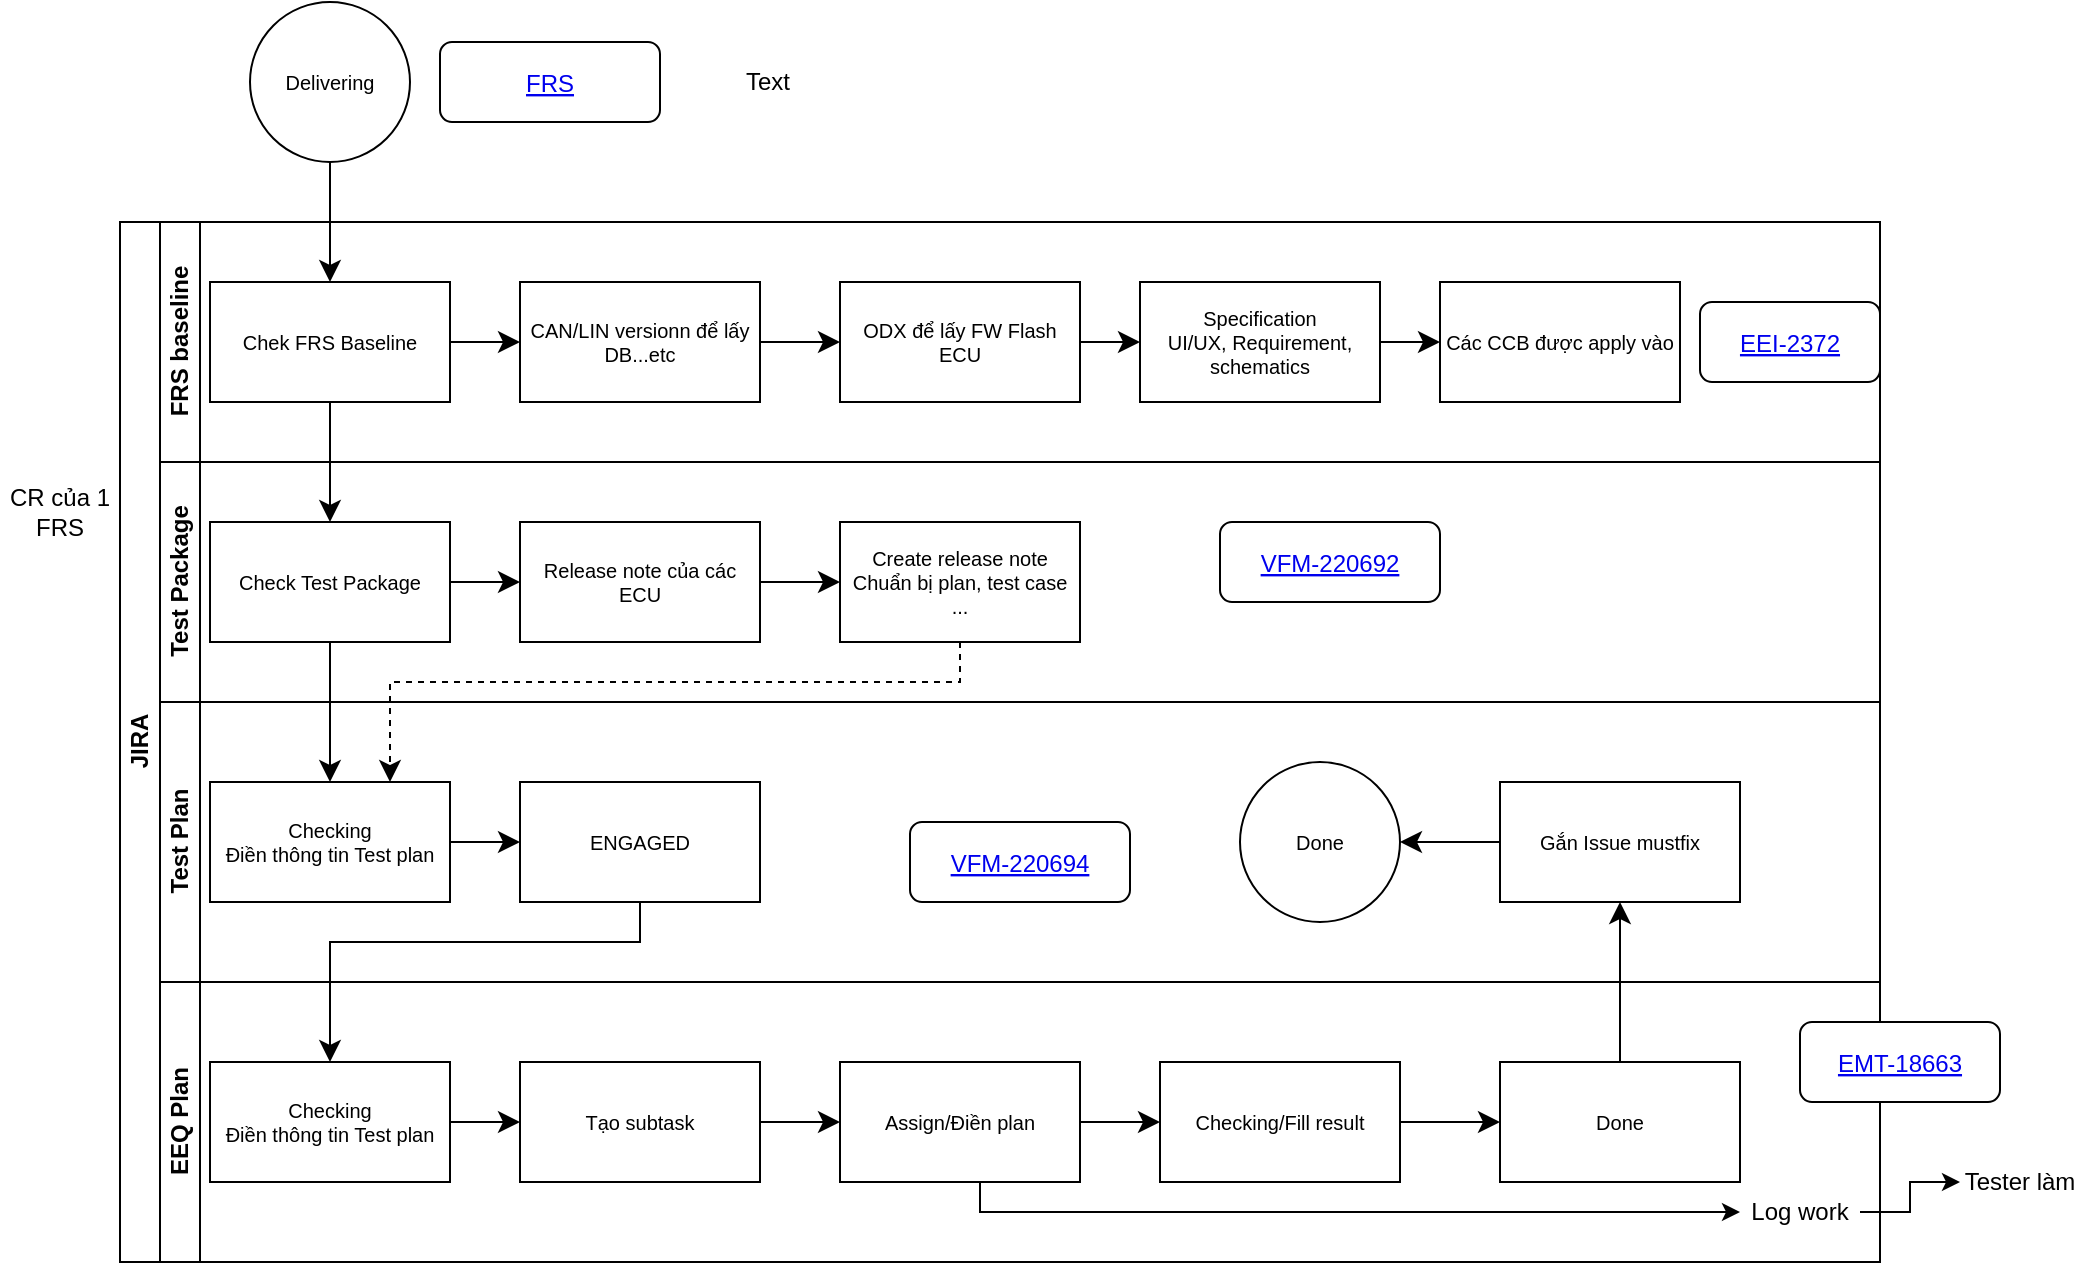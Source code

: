 <mxfile version="24.6.1" type="github">
  <diagram id="prtHgNgQTEPvFCAcTncT" name="Page-1">
    <mxGraphModel dx="1195" dy="650" grid="1" gridSize="10" guides="1" tooltips="1" connect="1" arrows="1" fold="1" page="1" pageScale="1" pageWidth="827" pageHeight="1169" math="0" shadow="0">
      <root>
        <mxCell id="0" />
        <mxCell id="1" parent="0" />
        <mxCell id="dNxyNK7c78bLwvsdeMH5-19" value="JIRA" style="swimlane;html=1;childLayout=stackLayout;resizeParent=1;resizeParentMax=0;horizontal=0;startSize=20;horizontalStack=0;" parent="1" vertex="1">
          <mxGeometry x="120" y="120" width="880" height="520" as="geometry">
            <mxRectangle x="120" y="120" width="40" height="50" as="alternateBounds" />
          </mxGeometry>
        </mxCell>
        <mxCell id="dNxyNK7c78bLwvsdeMH5-20" value="FRS baseline" style="swimlane;html=1;startSize=20;horizontal=0;" parent="dNxyNK7c78bLwvsdeMH5-19" vertex="1">
          <mxGeometry x="20" width="860" height="120" as="geometry" />
        </mxCell>
        <mxCell id="qIckF98StNaj-yUu7WlP-11" value="" style="edgeStyle=none;curved=1;rounded=0;orthogonalLoop=1;jettySize=auto;html=1;fontSize=12;startSize=8;endSize=8;" parent="dNxyNK7c78bLwvsdeMH5-20" source="qIckF98StNaj-yUu7WlP-8" target="qIckF98StNaj-yUu7WlP-10" edge="1">
          <mxGeometry relative="1" as="geometry" />
        </mxCell>
        <mxCell id="qIckF98StNaj-yUu7WlP-8" value="&lt;span style=&quot;font-size: 10px;&quot;&gt;Chek FRS Baseline&lt;/span&gt;" style="whiteSpace=wrap;html=1;fontSize=10;" parent="dNxyNK7c78bLwvsdeMH5-20" vertex="1">
          <mxGeometry x="25" y="30" width="120" height="60" as="geometry" />
        </mxCell>
        <mxCell id="qIckF98StNaj-yUu7WlP-13" value="" style="edgeStyle=none;curved=1;rounded=0;orthogonalLoop=1;jettySize=auto;html=1;fontSize=12;startSize=8;endSize=8;" parent="dNxyNK7c78bLwvsdeMH5-20" source="qIckF98StNaj-yUu7WlP-10" target="qIckF98StNaj-yUu7WlP-12" edge="1">
          <mxGeometry relative="1" as="geometry" />
        </mxCell>
        <mxCell id="qIckF98StNaj-yUu7WlP-10" value="&lt;span style=&quot;font-size: 10px;&quot;&gt;CAN/LIN versionn để lấy DB...etc&lt;/span&gt;" style="whiteSpace=wrap;html=1;fontSize=10;" parent="dNxyNK7c78bLwvsdeMH5-20" vertex="1">
          <mxGeometry x="180" y="30" width="120" height="60" as="geometry" />
        </mxCell>
        <mxCell id="qIckF98StNaj-yUu7WlP-12" value="&lt;font style=&quot;font-size: 10px;&quot;&gt;ODX để lấy FW Flash ECU&lt;/font&gt;" style="whiteSpace=wrap;html=1;fontSize=10;" parent="dNxyNK7c78bLwvsdeMH5-20" vertex="1">
          <mxGeometry x="340" y="30" width="120" height="60" as="geometry" />
        </mxCell>
        <mxCell id="qIckF98StNaj-yUu7WlP-14" value="Specification&lt;div&gt;UI/UX, Requirement, schematics&lt;/div&gt;" style="whiteSpace=wrap;html=1;fontSize=10;" parent="dNxyNK7c78bLwvsdeMH5-20" vertex="1">
          <mxGeometry x="490" y="30" width="120" height="60" as="geometry" />
        </mxCell>
        <mxCell id="qIckF98StNaj-yUu7WlP-15" value="" style="edgeStyle=none;curved=1;rounded=0;orthogonalLoop=1;jettySize=auto;html=1;fontSize=12;startSize=8;endSize=8;" parent="dNxyNK7c78bLwvsdeMH5-20" source="qIckF98StNaj-yUu7WlP-12" target="qIckF98StNaj-yUu7WlP-14" edge="1">
          <mxGeometry relative="1" as="geometry" />
        </mxCell>
        <UserObject label="EEI-2372" link="https://tms.vinfast.vn/browse/EEI-2372" id="ztss_zcHzE37luHq0jF5-2">
          <mxCell style="fontColor=#0000EE;fontStyle=4;rounded=1;overflow=hidden;spacing=10;" parent="dNxyNK7c78bLwvsdeMH5-20" vertex="1">
            <mxGeometry x="770" y="40" width="90" height="40" as="geometry" />
          </mxCell>
        </UserObject>
        <mxCell id="dNxyNK7c78bLwvsdeMH5-21" value="Test Package" style="swimlane;html=1;startSize=20;horizontal=0;" parent="dNxyNK7c78bLwvsdeMH5-19" vertex="1">
          <mxGeometry x="20" y="120" width="860" height="120" as="geometry" />
        </mxCell>
        <mxCell id="qIckF98StNaj-yUu7WlP-23" value="" style="edgeStyle=none;curved=1;rounded=0;orthogonalLoop=1;jettySize=auto;html=1;fontSize=12;startSize=8;endSize=8;" parent="dNxyNK7c78bLwvsdeMH5-21" source="qIckF98StNaj-yUu7WlP-20" target="qIckF98StNaj-yUu7WlP-22" edge="1">
          <mxGeometry relative="1" as="geometry" />
        </mxCell>
        <mxCell id="qIckF98StNaj-yUu7WlP-20" value="&lt;span style=&quot;font-size: 10px;&quot;&gt;Check Test Package&lt;/span&gt;" style="whiteSpace=wrap;html=1;fontSize=10;" parent="dNxyNK7c78bLwvsdeMH5-21" vertex="1">
          <mxGeometry x="25" y="30" width="120" height="60" as="geometry" />
        </mxCell>
        <mxCell id="qIckF98StNaj-yUu7WlP-25" value="" style="edgeStyle=none;curved=1;rounded=0;orthogonalLoop=1;jettySize=auto;html=1;fontSize=12;startSize=8;endSize=8;" parent="dNxyNK7c78bLwvsdeMH5-21" source="qIckF98StNaj-yUu7WlP-22" target="qIckF98StNaj-yUu7WlP-24" edge="1">
          <mxGeometry relative="1" as="geometry" />
        </mxCell>
        <mxCell id="qIckF98StNaj-yUu7WlP-22" value="&lt;span style=&quot;font-size: 10px;&quot;&gt;Release note của các ECU&lt;/span&gt;" style="whiteSpace=wrap;html=1;fontSize=10;" parent="dNxyNK7c78bLwvsdeMH5-21" vertex="1">
          <mxGeometry x="180" y="30" width="120" height="60" as="geometry" />
        </mxCell>
        <mxCell id="qIckF98StNaj-yUu7WlP-24" value="Create release note&lt;div&gt;Chuẩn bị plan, test case ...&lt;/div&gt;" style="whiteSpace=wrap;html=1;fontSize=10;" parent="dNxyNK7c78bLwvsdeMH5-21" vertex="1">
          <mxGeometry x="340" y="30" width="120" height="60" as="geometry" />
        </mxCell>
        <UserObject label="VFM-220692" link="https://tms.vinfast.vn/browse/VFM-220692" id="ztss_zcHzE37luHq0jF5-3">
          <mxCell style="fontColor=#0000EE;fontStyle=4;rounded=1;overflow=hidden;spacing=10;" parent="dNxyNK7c78bLwvsdeMH5-21" vertex="1">
            <mxGeometry x="530" y="30" width="110" height="40" as="geometry" />
          </mxCell>
        </UserObject>
        <mxCell id="qIckF98StNaj-yUu7WlP-21" value="" style="edgeStyle=none;curved=1;rounded=0;orthogonalLoop=1;jettySize=auto;html=1;fontSize=12;startSize=8;endSize=8;" parent="dNxyNK7c78bLwvsdeMH5-19" source="qIckF98StNaj-yUu7WlP-8" target="qIckF98StNaj-yUu7WlP-20" edge="1">
          <mxGeometry relative="1" as="geometry" />
        </mxCell>
        <mxCell id="qIckF98StNaj-yUu7WlP-27" value="" style="edgeStyle=none;curved=1;rounded=0;orthogonalLoop=1;jettySize=auto;html=1;fontSize=12;startSize=8;endSize=8;" parent="dNxyNK7c78bLwvsdeMH5-19" source="qIckF98StNaj-yUu7WlP-20" target="qIckF98StNaj-yUu7WlP-26" edge="1">
          <mxGeometry relative="1" as="geometry" />
        </mxCell>
        <mxCell id="qIckF98StNaj-yUu7WlP-30" value="" style="endArrow=classic;html=1;rounded=0;fontSize=12;startSize=8;endSize=8;entryX=0.75;entryY=0;entryDx=0;entryDy=0;exitX=0.5;exitY=1;exitDx=0;exitDy=0;edgeStyle=orthogonalEdgeStyle;dashed=1;" parent="dNxyNK7c78bLwvsdeMH5-19" source="qIckF98StNaj-yUu7WlP-24" target="qIckF98StNaj-yUu7WlP-26" edge="1">
          <mxGeometry width="50" height="50" relative="1" as="geometry">
            <mxPoint x="300" y="170" as="sourcePoint" />
            <mxPoint x="350" y="120" as="targetPoint" />
            <Array as="points">
              <mxPoint x="420" y="230" />
              <mxPoint x="135" y="230" />
            </Array>
          </mxGeometry>
        </mxCell>
        <mxCell id="dNxyNK7c78bLwvsdeMH5-22" value="Test Plan" style="swimlane;html=1;startSize=20;horizontal=0;" parent="dNxyNK7c78bLwvsdeMH5-19" vertex="1">
          <mxGeometry x="20" y="240" width="860" height="140" as="geometry" />
        </mxCell>
        <mxCell id="qIckF98StNaj-yUu7WlP-32" value="" style="edgeStyle=none;curved=1;rounded=0;orthogonalLoop=1;jettySize=auto;html=1;fontSize=12;startSize=8;endSize=8;" parent="dNxyNK7c78bLwvsdeMH5-22" source="qIckF98StNaj-yUu7WlP-26" target="qIckF98StNaj-yUu7WlP-31" edge="1">
          <mxGeometry relative="1" as="geometry" />
        </mxCell>
        <mxCell id="qIckF98StNaj-yUu7WlP-26" value="&lt;div&gt;Checking&lt;/div&gt;Điền thông tin Test plan" style="whiteSpace=wrap;html=1;fontSize=10;" parent="dNxyNK7c78bLwvsdeMH5-22" vertex="1">
          <mxGeometry x="25" y="40" width="120" height="60" as="geometry" />
        </mxCell>
        <mxCell id="qIckF98StNaj-yUu7WlP-31" value="ENGAGED" style="whiteSpace=wrap;html=1;fontSize=10;" parent="dNxyNK7c78bLwvsdeMH5-22" vertex="1">
          <mxGeometry x="180" y="40" width="120" height="60" as="geometry" />
        </mxCell>
        <mxCell id="qIckF98StNaj-yUu7WlP-44" value="Gắn Issue mustfix" style="whiteSpace=wrap;html=1;fontSize=10;" parent="dNxyNK7c78bLwvsdeMH5-22" vertex="1">
          <mxGeometry x="670" y="40" width="120" height="60" as="geometry" />
        </mxCell>
        <mxCell id="qIckF98StNaj-yUu7WlP-46" value="Done" style="ellipse;whiteSpace=wrap;html=1;fontSize=10;" parent="dNxyNK7c78bLwvsdeMH5-22" vertex="1">
          <mxGeometry x="540" y="30" width="80" height="80" as="geometry" />
        </mxCell>
        <mxCell id="qIckF98StNaj-yUu7WlP-47" value="" style="edgeStyle=none;curved=1;rounded=0;orthogonalLoop=1;jettySize=auto;html=1;fontSize=12;startSize=8;endSize=8;" parent="dNxyNK7c78bLwvsdeMH5-22" source="qIckF98StNaj-yUu7WlP-44" target="qIckF98StNaj-yUu7WlP-46" edge="1">
          <mxGeometry relative="1" as="geometry" />
        </mxCell>
        <UserObject label="VFM-220694" link="https://tms.vinfast.vn/browse/VFM-220694" id="ztss_zcHzE37luHq0jF5-5">
          <mxCell style="fontColor=#0000EE;fontStyle=4;rounded=1;overflow=hidden;spacing=10;" parent="dNxyNK7c78bLwvsdeMH5-22" vertex="1">
            <mxGeometry x="375" y="60" width="110" height="40" as="geometry" />
          </mxCell>
        </UserObject>
        <mxCell id="qIckF98StNaj-yUu7WlP-33" value="EEQ Plan" style="swimlane;html=1;startSize=20;horizontal=0;" parent="dNxyNK7c78bLwvsdeMH5-19" vertex="1">
          <mxGeometry x="20" y="380" width="860" height="140" as="geometry" />
        </mxCell>
        <mxCell id="qIckF98StNaj-yUu7WlP-34" value="" style="edgeStyle=none;curved=1;rounded=0;orthogonalLoop=1;jettySize=auto;html=1;fontSize=12;startSize=8;endSize=8;" parent="qIckF98StNaj-yUu7WlP-33" source="qIckF98StNaj-yUu7WlP-35" target="qIckF98StNaj-yUu7WlP-36" edge="1">
          <mxGeometry relative="1" as="geometry" />
        </mxCell>
        <mxCell id="qIckF98StNaj-yUu7WlP-35" value="&lt;div&gt;Checking&lt;/div&gt;Điền thông tin Test plan" style="whiteSpace=wrap;html=1;fontSize=10;" parent="qIckF98StNaj-yUu7WlP-33" vertex="1">
          <mxGeometry x="25" y="40" width="120" height="60" as="geometry" />
        </mxCell>
        <mxCell id="qIckF98StNaj-yUu7WlP-39" value="" style="edgeStyle=none;curved=1;rounded=0;orthogonalLoop=1;jettySize=auto;html=1;fontSize=12;startSize=8;endSize=8;" parent="qIckF98StNaj-yUu7WlP-33" source="qIckF98StNaj-yUu7WlP-36" target="qIckF98StNaj-yUu7WlP-38" edge="1">
          <mxGeometry relative="1" as="geometry" />
        </mxCell>
        <mxCell id="qIckF98StNaj-yUu7WlP-36" value="Tạo subtask" style="whiteSpace=wrap;html=1;fontSize=10;" parent="qIckF98StNaj-yUu7WlP-33" vertex="1">
          <mxGeometry x="180" y="40" width="120" height="60" as="geometry" />
        </mxCell>
        <mxCell id="qIckF98StNaj-yUu7WlP-41" value="" style="edgeStyle=none;curved=1;rounded=0;orthogonalLoop=1;jettySize=auto;html=1;fontSize=12;startSize=8;endSize=8;" parent="qIckF98StNaj-yUu7WlP-33" source="qIckF98StNaj-yUu7WlP-38" target="qIckF98StNaj-yUu7WlP-40" edge="1">
          <mxGeometry relative="1" as="geometry" />
        </mxCell>
        <mxCell id="7vbJa-Z3su7h4x0WSQ4t-5" style="edgeStyle=orthogonalEdgeStyle;rounded=0;orthogonalLoop=1;jettySize=auto;html=1;" edge="1" parent="qIckF98StNaj-yUu7WlP-33" source="qIckF98StNaj-yUu7WlP-38" target="7vbJa-Z3su7h4x0WSQ4t-2">
          <mxGeometry relative="1" as="geometry">
            <Array as="points">
              <mxPoint x="410" y="115" />
            </Array>
          </mxGeometry>
        </mxCell>
        <mxCell id="qIckF98StNaj-yUu7WlP-38" value="Assign/Điền plan" style="whiteSpace=wrap;html=1;fontSize=10;" parent="qIckF98StNaj-yUu7WlP-33" vertex="1">
          <mxGeometry x="340" y="40" width="120" height="60" as="geometry" />
        </mxCell>
        <mxCell id="qIckF98StNaj-yUu7WlP-43" value="" style="edgeStyle=none;curved=1;rounded=0;orthogonalLoop=1;jettySize=auto;html=1;fontSize=12;startSize=8;endSize=8;" parent="qIckF98StNaj-yUu7WlP-33" source="qIckF98StNaj-yUu7WlP-40" target="qIckF98StNaj-yUu7WlP-42" edge="1">
          <mxGeometry relative="1" as="geometry" />
        </mxCell>
        <mxCell id="qIckF98StNaj-yUu7WlP-40" value="Checking/Fill result" style="whiteSpace=wrap;html=1;fontSize=10;" parent="qIckF98StNaj-yUu7WlP-33" vertex="1">
          <mxGeometry x="500" y="40" width="120" height="60" as="geometry" />
        </mxCell>
        <mxCell id="qIckF98StNaj-yUu7WlP-42" value="Done" style="whiteSpace=wrap;html=1;fontSize=10;" parent="qIckF98StNaj-yUu7WlP-33" vertex="1">
          <mxGeometry x="670" y="40" width="120" height="60" as="geometry" />
        </mxCell>
        <mxCell id="7vbJa-Z3su7h4x0WSQ4t-2" value="Log work" style="text;html=1;align=center;verticalAlign=middle;whiteSpace=wrap;rounded=0;" vertex="1" parent="qIckF98StNaj-yUu7WlP-33">
          <mxGeometry x="790" y="100" width="60" height="30" as="geometry" />
        </mxCell>
        <mxCell id="qIckF98StNaj-yUu7WlP-37" style="edgeStyle=orthogonalEdgeStyle;rounded=0;orthogonalLoop=1;jettySize=auto;html=1;entryX=0.5;entryY=0;entryDx=0;entryDy=0;fontSize=12;startSize=8;endSize=8;exitX=0.5;exitY=1;exitDx=0;exitDy=0;" parent="dNxyNK7c78bLwvsdeMH5-19" source="qIckF98StNaj-yUu7WlP-31" target="qIckF98StNaj-yUu7WlP-35" edge="1">
          <mxGeometry relative="1" as="geometry">
            <Array as="points">
              <mxPoint x="260" y="360" />
              <mxPoint x="105" y="360" />
            </Array>
          </mxGeometry>
        </mxCell>
        <mxCell id="qIckF98StNaj-yUu7WlP-45" value="" style="edgeStyle=orthogonalEdgeStyle;rounded=0;orthogonalLoop=1;jettySize=auto;html=1;fontSize=12;startSize=8;endSize=8;exitX=0.5;exitY=0;exitDx=0;exitDy=0;" parent="dNxyNK7c78bLwvsdeMH5-19" source="qIckF98StNaj-yUu7WlP-42" target="qIckF98StNaj-yUu7WlP-44" edge="1">
          <mxGeometry relative="1" as="geometry">
            <Array as="points">
              <mxPoint x="750" y="340" />
              <mxPoint x="750" y="340" />
            </Array>
          </mxGeometry>
        </mxCell>
        <mxCell id="qIckF98StNaj-yUu7WlP-9" value="" style="edgeStyle=none;curved=1;rounded=0;orthogonalLoop=1;jettySize=auto;html=1;fontSize=12;startSize=8;endSize=8;" parent="1" target="qIckF98StNaj-yUu7WlP-8" edge="1">
          <mxGeometry relative="1" as="geometry">
            <mxPoint x="225" y="90" as="sourcePoint" />
          </mxGeometry>
        </mxCell>
        <UserObject label="FRS" linkTarget="_blank" link="https://tms.vinfast.vn/browse/VFM-201341" id="qIckF98StNaj-yUu7WlP-6">
          <mxCell style="fontColor=#0000EE;fontStyle=4;rounded=1;overflow=hidden;spacing=10;" parent="1" vertex="1">
            <mxGeometry x="280" y="30" width="110" height="40" as="geometry" />
          </mxCell>
        </UserObject>
        <mxCell id="qIckF98StNaj-yUu7WlP-18" value="Các CCB được apply vào" style="whiteSpace=wrap;html=1;fontSize=10;" parent="1" vertex="1">
          <mxGeometry x="780" y="150" width="120" height="60" as="geometry" />
        </mxCell>
        <mxCell id="qIckF98StNaj-yUu7WlP-19" value="" style="edgeStyle=none;curved=1;rounded=0;orthogonalLoop=1;jettySize=auto;html=1;fontSize=12;startSize=8;endSize=8;" parent="1" source="qIckF98StNaj-yUu7WlP-14" target="qIckF98StNaj-yUu7WlP-18" edge="1">
          <mxGeometry relative="1" as="geometry" />
        </mxCell>
        <mxCell id="qIckF98StNaj-yUu7WlP-48" value="Delivering" style="ellipse;whiteSpace=wrap;html=1;fontSize=10;" parent="1" vertex="1">
          <mxGeometry x="185" y="10" width="80" height="80" as="geometry" />
        </mxCell>
        <mxCell id="ztss_zcHzE37luHq0jF5-1" value="Text" style="text;html=1;align=center;verticalAlign=middle;whiteSpace=wrap;rounded=0;" parent="1" vertex="1">
          <mxGeometry x="414" y="35" width="60" height="30" as="geometry" />
        </mxCell>
        <mxCell id="7vbJa-Z3su7h4x0WSQ4t-1" value="CR của 1 FRS" style="text;html=1;align=center;verticalAlign=middle;whiteSpace=wrap;rounded=0;" vertex="1" parent="1">
          <mxGeometry x="60" y="250" width="60" height="30" as="geometry" />
        </mxCell>
        <UserObject label="EMT-18663" link="https://tms.vinfast.vn/browse/EMT-18663" id="ztss_zcHzE37luHq0jF5-4">
          <mxCell style="fontColor=#0000EE;fontStyle=4;rounded=1;overflow=hidden;spacing=10;" parent="1" vertex="1">
            <mxGeometry x="960" y="520" width="100" height="40" as="geometry" />
          </mxCell>
        </UserObject>
        <mxCell id="7vbJa-Z3su7h4x0WSQ4t-3" value="Tester làm" style="text;html=1;align=center;verticalAlign=middle;whiteSpace=wrap;rounded=0;" vertex="1" parent="1">
          <mxGeometry x="1040" y="585" width="60" height="30" as="geometry" />
        </mxCell>
        <mxCell id="7vbJa-Z3su7h4x0WSQ4t-4" style="edgeStyle=orthogonalEdgeStyle;rounded=0;orthogonalLoop=1;jettySize=auto;html=1;" edge="1" parent="1" source="7vbJa-Z3su7h4x0WSQ4t-2" target="7vbJa-Z3su7h4x0WSQ4t-3">
          <mxGeometry relative="1" as="geometry" />
        </mxCell>
      </root>
    </mxGraphModel>
  </diagram>
</mxfile>
